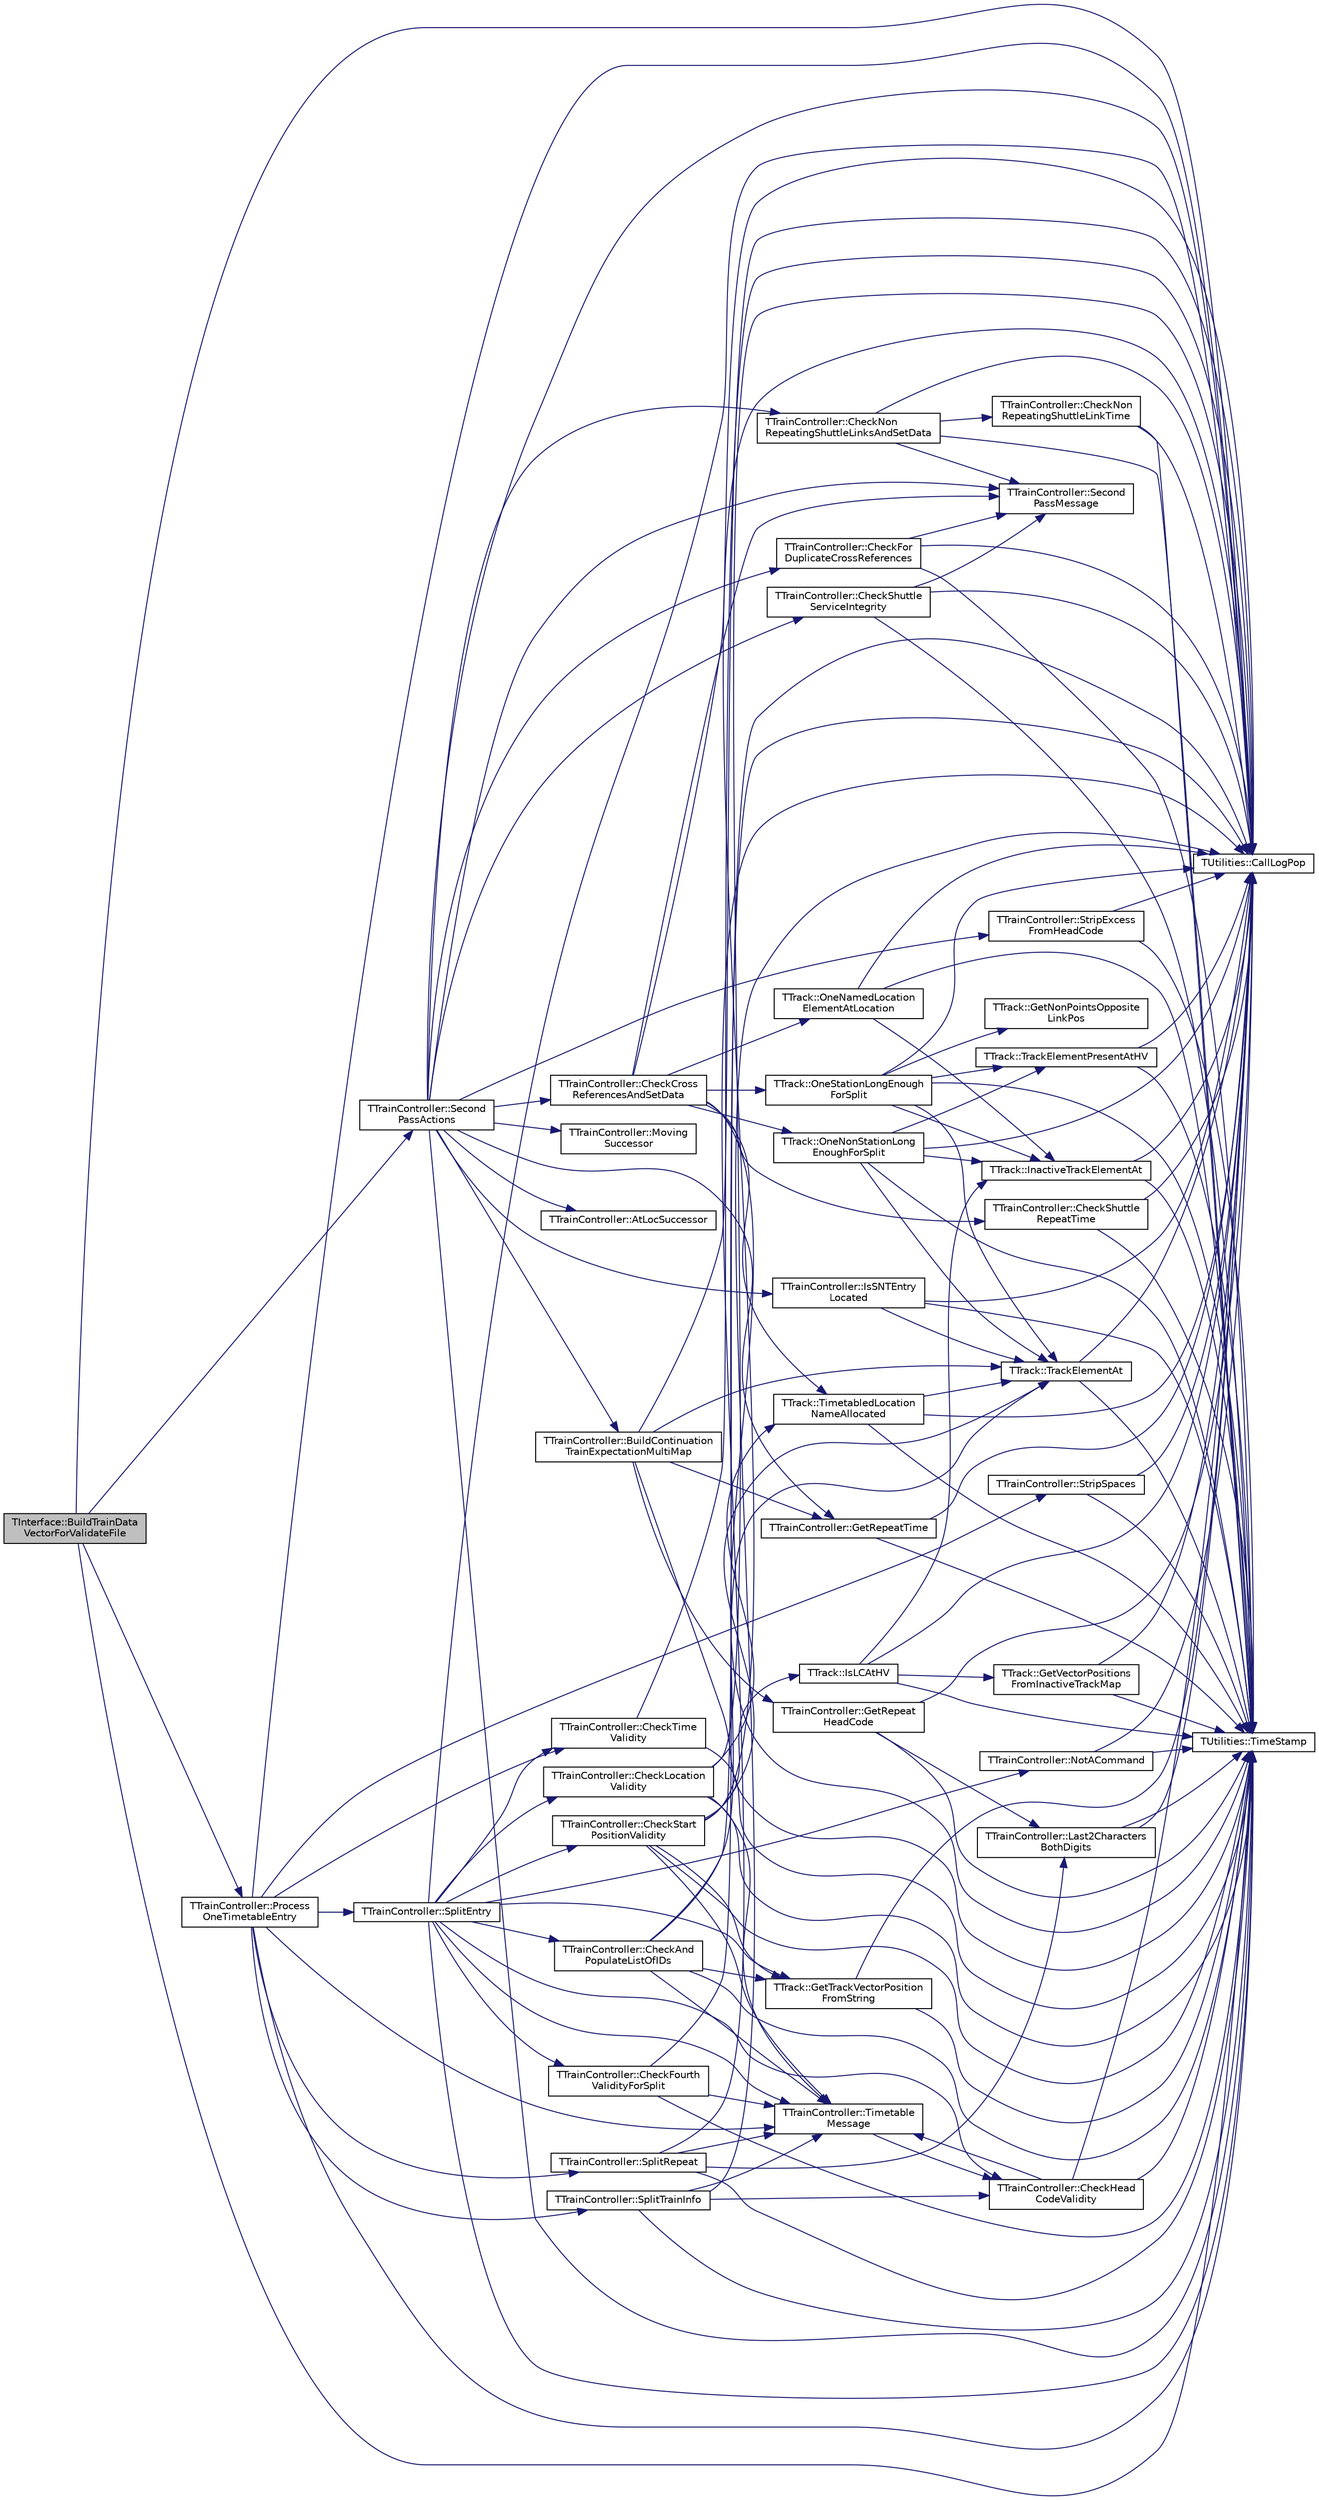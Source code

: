 digraph "TInterface::BuildTrainDataVectorForValidateFile"
{
 // INTERACTIVE_SVG=YES
 // LATEX_PDF_SIZE
  edge [fontname="Helvetica",fontsize="10",labelfontname="Helvetica",labelfontsize="10"];
  node [fontname="Helvetica",fontsize="10",shape=record];
  rankdir="LR";
  Node1 [label="TInterface::BuildTrainData\lVectorForValidateFile",height=0.2,width=0.4,color="black", fillcolor="grey75", style="filled", fontcolor="black",tooltip="Check the integrity of a stored timetable file (either as a stand alone file or within a session file..."];
  Node1 -> Node2 [color="midnightblue",fontsize="10",style="solid",fontname="Helvetica"];
  Node2 [label="TUtilities::CallLogPop",height=0.2,width=0.4,color="black", fillcolor="white", style="filled",URL="$class_t_utilities.html#ae1eddca13cc3c492839e131f40ec21c0",tooltip="pops the last entry off the call stack, throws an error if called when empty"];
  Node1 -> Node3 [color="midnightblue",fontsize="10",style="solid",fontname="Helvetica"];
  Node3 [label="TTrainController::Process\lOneTimetableEntry",height=0.2,width=0.4,color="black", fillcolor="white", style="filled",URL="$class_t_train_controller.html#a83978315803613644ee47b4a23a93497",tooltip="Carry out preliminary (mainly syntax) validity checks on a single timetable service entry and (if Fin..."];
  Node3 -> Node2 [color="midnightblue",fontsize="10",style="solid",fontname="Helvetica"];
  Node3 -> Node4 [color="midnightblue",fontsize="10",style="solid",fontname="Helvetica"];
  Node4 [label="TTrainController::CheckTime\lValidity",height=0.2,width=0.4,color="black", fillcolor="white", style="filled",URL="$class_t_train_controller.html#a523077cf0c9c02c8cb56dab0af9b0e52",tooltip="returns true if the time complies with requirements"];
  Node4 -> Node2 [color="midnightblue",fontsize="10",style="solid",fontname="Helvetica"];
  Node4 -> Node5 [color="midnightblue",fontsize="10",style="solid",fontname="Helvetica"];
  Node5 [label="TUtilities::TimeStamp",height=0.2,width=0.4,color="black", fillcolor="white", style="filled",URL="$class_t_utilities.html#a34bd6bb5305bc29afdf424f6d35a921c",tooltip="creates a string of the form 'hh:mm:ss' for use in call & event logging"];
  Node3 -> Node6 [color="midnightblue",fontsize="10",style="solid",fontname="Helvetica"];
  Node6 [label="TTrainController::SplitEntry",height=0.2,width=0.4,color="black", fillcolor="white", style="filled",URL="$class_t_train_controller.html#a23ca27d36d711136e0529ba8ae4f22f0",tooltip="Parse a single timetable service action, return true for success."];
  Node6 -> Node2 [color="midnightblue",fontsize="10",style="solid",fontname="Helvetica"];
  Node6 -> Node7 [color="midnightblue",fontsize="10",style="solid",fontname="Helvetica"];
  Node7 [label="TTrainController::CheckAnd\lPopulateListOfIDs",height=0.2,width=0.4,color="black", fillcolor="white", style="filled",URL="$class_t_train_controller.html#a3733e089b5f58d8b5e8355298653b53a",tooltip="Used to compile ExitList from a string list of element IDs, returns true for success or gives a messa..."];
  Node7 -> Node2 [color="midnightblue",fontsize="10",style="solid",fontname="Helvetica"];
  Node7 -> Node8 [color="midnightblue",fontsize="10",style="solid",fontname="Helvetica"];
  Node8 [label="TTrack::GetTrackVectorPosition\lFromString",height=0.2,width=0.4,color="black", fillcolor="white", style="filled",URL="$class_t_track.html#a54d3b9daeb9ec0b45b0672e7273bf575",tooltip="Takes the ElementID value (an AnsiString) (e.g. \"8-13\", \"N43-N127\", etc) and returns the correspondin..."];
  Node8 -> Node2 [color="midnightblue",fontsize="10",style="solid",fontname="Helvetica"];
  Node8 -> Node5 [color="midnightblue",fontsize="10",style="solid",fontname="Helvetica"];
  Node7 -> Node5 [color="midnightblue",fontsize="10",style="solid",fontname="Helvetica"];
  Node7 -> Node9 [color="midnightblue",fontsize="10",style="solid",fontname="Helvetica"];
  Node9 [label="TTrainController::Timetable\lMessage",height=0.2,width=0.4,color="black", fillcolor="white", style="filled",URL="$class_t_train_controller.html#a68d2124bc8f7df43e973299e0afb3dcd",tooltip="Sends a message to the user if GiveMessages is true, including ServiceReference (see above) if not nu..."];
  Node9 -> Node10 [color="midnightblue",fontsize="10",style="solid",fontname="Helvetica"];
  Node10 [label="TTrainController::CheckHead\lCodeValidity",height=0.2,width=0.4,color="black", fillcolor="white", style="filled",URL="$class_t_train_controller.html#a1ccd6c8f2c24e7417889e1a91cb9ca2f",tooltip="Returns true if the headcode complies with requirements."];
  Node10 -> Node2 [color="midnightblue",fontsize="10",style="solid",fontname="Helvetica"];
  Node10 -> Node5 [color="midnightblue",fontsize="10",style="solid",fontname="Helvetica"];
  Node10 -> Node9 [color="midnightblue",fontsize="10",style="solid",fontname="Helvetica"];
  Node7 -> Node11 [color="midnightblue",fontsize="10",style="solid",fontname="Helvetica"];
  Node11 [label="TTrack::TrackElementAt",height=0.2,width=0.4,color="black", fillcolor="white", style="filled",URL="$class_t_track.html#ad377e5a1f152f2e89832c0f9bcfd261f",tooltip="A range-checked version of TrackVector.at(At)"];
  Node11 -> Node2 [color="midnightblue",fontsize="10",style="solid",fontname="Helvetica"];
  Node11 -> Node5 [color="midnightblue",fontsize="10",style="solid",fontname="Helvetica"];
  Node6 -> Node12 [color="midnightblue",fontsize="10",style="solid",fontname="Helvetica"];
  Node12 [label="TTrainController::CheckFourth\lValidityForSplit",height=0.2,width=0.4,color="black", fillcolor="white", style="filled",URL="$class_t_train_controller.html#a467a57f250c0c5da6cda29419bba4201",tooltip="Checks fourth segment in timetable for train splits - percentage mass then '-' then percentage power ..."];
  Node12 -> Node2 [color="midnightblue",fontsize="10",style="solid",fontname="Helvetica"];
  Node12 -> Node5 [color="midnightblue",fontsize="10",style="solid",fontname="Helvetica"];
  Node12 -> Node9 [color="midnightblue",fontsize="10",style="solid",fontname="Helvetica"];
  Node6 -> Node10 [color="midnightblue",fontsize="10",style="solid",fontname="Helvetica"];
  Node6 -> Node13 [color="midnightblue",fontsize="10",style="solid",fontname="Helvetica"];
  Node13 [label="TTrainController::CheckLocation\lValidity",height=0.2,width=0.4,color="black", fillcolor="white", style="filled",URL="$class_t_train_controller.html#a1925032d5e41decf4befc07b35521d3c",tooltip="Returns true if the location name complies with requirements."];
  Node13 -> Node2 [color="midnightblue",fontsize="10",style="solid",fontname="Helvetica"];
  Node13 -> Node5 [color="midnightblue",fontsize="10",style="solid",fontname="Helvetica"];
  Node13 -> Node14 [color="midnightblue",fontsize="10",style="solid",fontname="Helvetica"];
  Node14 [label="TTrack::TimetabledLocation\lNameAllocated",height=0.2,width=0.4,color="black", fillcolor="white", style="filled",URL="$class_t_track.html#addd8e149e66c99a295541c9eda13eae4",tooltip="True if a non-empty LocationName found as a timetabled location name i.e. not as a continuation name."];
  Node14 -> Node2 [color="midnightblue",fontsize="10",style="solid",fontname="Helvetica"];
  Node14 -> Node5 [color="midnightblue",fontsize="10",style="solid",fontname="Helvetica"];
  Node14 -> Node11 [color="midnightblue",fontsize="10",style="solid",fontname="Helvetica"];
  Node13 -> Node9 [color="midnightblue",fontsize="10",style="solid",fontname="Helvetica"];
  Node6 -> Node15 [color="midnightblue",fontsize="10",style="solid",fontname="Helvetica"];
  Node15 [label="TTrainController::CheckStart\lPositionValidity",height=0.2,width=0.4,color="black", fillcolor="white", style="filled",URL="$class_t_train_controller.html#a5c9711cc69c8332cf7db5e0b2696ca45",tooltip="A timetable validation function where train starting positions are checked for validity,..."];
  Node15 -> Node2 [color="midnightblue",fontsize="10",style="solid",fontname="Helvetica"];
  Node15 -> Node8 [color="midnightblue",fontsize="10",style="solid",fontname="Helvetica"];
  Node15 -> Node16 [color="midnightblue",fontsize="10",style="solid",fontname="Helvetica"];
  Node16 [label="TTrack::IsLCAtHV",height=0.2,width=0.4,color="black", fillcolor="white", style="filled",URL="$class_t_track.html#a73e781d0ada0b77618b886557f79b115",tooltip="True if a level crossing is found at H & V."];
  Node16 -> Node2 [color="midnightblue",fontsize="10",style="solid",fontname="Helvetica"];
  Node16 -> Node17 [color="midnightblue",fontsize="10",style="solid",fontname="Helvetica"];
  Node17 [label="TTrack::GetVectorPositions\lFromInactiveTrackMap",height=0.2,width=0.4,color="black", fillcolor="white", style="filled",URL="$class_t_track.html#a418966e6fefb71b9d0c9b941197832da",tooltip="Similar to GetVectorPositionFromTrackMap but for inactive elements, a pair is returned because there ..."];
  Node17 -> Node2 [color="midnightblue",fontsize="10",style="solid",fontname="Helvetica"];
  Node17 -> Node5 [color="midnightblue",fontsize="10",style="solid",fontname="Helvetica"];
  Node16 -> Node18 [color="midnightblue",fontsize="10",style="solid",fontname="Helvetica"];
  Node18 [label="TTrack::InactiveTrackElementAt",height=0.2,width=0.4,color="black", fillcolor="white", style="filled",URL="$class_t_track.html#a51f89cf70e94b037f6378cd78003d82b",tooltip="A range-checked version of InactiveTrackVector.at(At)"];
  Node18 -> Node2 [color="midnightblue",fontsize="10",style="solid",fontname="Helvetica"];
  Node18 -> Node5 [color="midnightblue",fontsize="10",style="solid",fontname="Helvetica"];
  Node16 -> Node5 [color="midnightblue",fontsize="10",style="solid",fontname="Helvetica"];
  Node15 -> Node5 [color="midnightblue",fontsize="10",style="solid",fontname="Helvetica"];
  Node15 -> Node9 [color="midnightblue",fontsize="10",style="solid",fontname="Helvetica"];
  Node15 -> Node11 [color="midnightblue",fontsize="10",style="solid",fontname="Helvetica"];
  Node6 -> Node4 [color="midnightblue",fontsize="10",style="solid",fontname="Helvetica"];
  Node6 -> Node8 [color="midnightblue",fontsize="10",style="solid",fontname="Helvetica"];
  Node6 -> Node19 [color="midnightblue",fontsize="10",style="solid",fontname="Helvetica"];
  Node19 [label="TTrainController::NotACommand",height=0.2,width=0.4,color="black", fillcolor="white", style="filled",URL="$class_t_train_controller.html#ae5c9a4b365c46f8b1e58b8fa1613b411",tooltip="Checks whether a piece of text is a command and returns false if it is."];
  Node19 -> Node2 [color="midnightblue",fontsize="10",style="solid",fontname="Helvetica"];
  Node19 -> Node5 [color="midnightblue",fontsize="10",style="solid",fontname="Helvetica"];
  Node6 -> Node5 [color="midnightblue",fontsize="10",style="solid",fontname="Helvetica"];
  Node6 -> Node9 [color="midnightblue",fontsize="10",style="solid",fontname="Helvetica"];
  Node3 -> Node20 [color="midnightblue",fontsize="10",style="solid",fontname="Helvetica"];
  Node20 [label="TTrainController::SplitRepeat",height=0.2,width=0.4,color="black", fillcolor="white", style="filled",URL="$class_t_train_controller.html#a03d63b7579e50c092cca3b5200d9dafb",tooltip="Parse a timetable repeat entry, return true for success."];
  Node20 -> Node2 [color="midnightblue",fontsize="10",style="solid",fontname="Helvetica"];
  Node20 -> Node21 [color="midnightblue",fontsize="10",style="solid",fontname="Helvetica"];
  Node21 [label="TTrainController::Last2Characters\lBothDigits",height=0.2,width=0.4,color="black", fillcolor="white", style="filled",URL="$class_t_train_controller.html#a6fc210d266e7672ccc648c0a9ab4e542",tooltip="Checks the last two characters in HeadCode and returns true if both are digits."];
  Node21 -> Node2 [color="midnightblue",fontsize="10",style="solid",fontname="Helvetica"];
  Node21 -> Node5 [color="midnightblue",fontsize="10",style="solid",fontname="Helvetica"];
  Node20 -> Node5 [color="midnightblue",fontsize="10",style="solid",fontname="Helvetica"];
  Node20 -> Node9 [color="midnightblue",fontsize="10",style="solid",fontname="Helvetica"];
  Node3 -> Node22 [color="midnightblue",fontsize="10",style="solid",fontname="Helvetica"];
  Node22 [label="TTrainController::SplitTrainInfo",height=0.2,width=0.4,color="black", fillcolor="white", style="filled",URL="$class_t_train_controller.html#a53410afbc9dd5e8c2cd4a443bfb01034",tooltip="Parse a train information entry, return true for success; PowerAtRail changed to double& from int& at..."];
  Node22 -> Node2 [color="midnightblue",fontsize="10",style="solid",fontname="Helvetica"];
  Node22 -> Node10 [color="midnightblue",fontsize="10",style="solid",fontname="Helvetica"];
  Node22 -> Node5 [color="midnightblue",fontsize="10",style="solid",fontname="Helvetica"];
  Node22 -> Node9 [color="midnightblue",fontsize="10",style="solid",fontname="Helvetica"];
  Node3 -> Node23 [color="midnightblue",fontsize="10",style="solid",fontname="Helvetica"];
  Node23 [label="TTrainController::StripSpaces",height=0.2,width=0.4,color="black", fillcolor="white", style="filled",URL="$class_t_train_controller.html#ab0481dd8db0f3f99811f2cdc5b5dfd32",tooltip="Strip both leading and trailing spaces at ends of Input and spaces before and after all commas and se..."];
  Node23 -> Node2 [color="midnightblue",fontsize="10",style="solid",fontname="Helvetica"];
  Node23 -> Node5 [color="midnightblue",fontsize="10",style="solid",fontname="Helvetica"];
  Node3 -> Node5 [color="midnightblue",fontsize="10",style="solid",fontname="Helvetica"];
  Node3 -> Node9 [color="midnightblue",fontsize="10",style="solid",fontname="Helvetica"];
  Node1 -> Node24 [color="midnightblue",fontsize="10",style="solid",fontname="Helvetica"];
  Node24 [label="TTrainController::Second\lPassActions",height=0.2,width=0.4,color="black", fillcolor="white", style="filled",URL="$class_t_train_controller.html#af52f0033d498268c871980c17a8ddf36",tooltip="Carry out further detailed timetable consistency checks, return true for success."];
  Node24 -> Node25 [color="midnightblue",fontsize="10",style="solid",fontname="Helvetica"];
  Node25 [label="TTrainController::AtLocSuccessor",height=0.2,width=0.4,color="black", fillcolor="white", style="filled",URL="$class_t_train_controller.html#a7fbe0dc297130da79bcfa3503c6c51c1",tooltip="A shorthand function that returns true if the successor to a given timetable action command should be..."];
  Node24 -> Node26 [color="midnightblue",fontsize="10",style="solid",fontname="Helvetica"];
  Node26 [label="TTrainController::BuildContinuation\lTrainExpectationMultiMap",height=0.2,width=0.4,color="black", fillcolor="white", style="filled",URL="$class_t_train_controller.html#a0445987b1a355de3aef2c21b66d1ed8b",tooltip="populate the ContinuationTrainExpectationMultiMap during timetable loading"];
  Node26 -> Node2 [color="midnightblue",fontsize="10",style="solid",fontname="Helvetica"];
  Node26 -> Node27 [color="midnightblue",fontsize="10",style="solid",fontname="Helvetica"];
  Node27 [label="TTrainController::GetRepeat\lHeadCode",height=0.2,width=0.4,color="black", fillcolor="white", style="filled",URL="$class_t_train_controller.html#afb0e8fd36435809350cb323ab9fe2213",tooltip="Return the service headcode for the repeat service."];
  Node27 -> Node2 [color="midnightblue",fontsize="10",style="solid",fontname="Helvetica"];
  Node27 -> Node21 [color="midnightblue",fontsize="10",style="solid",fontname="Helvetica"];
  Node27 -> Node5 [color="midnightblue",fontsize="10",style="solid",fontname="Helvetica"];
  Node26 -> Node28 [color="midnightblue",fontsize="10",style="solid",fontname="Helvetica"];
  Node28 [label="TTrainController::GetRepeatTime",height=0.2,width=0.4,color="black", fillcolor="white", style="filled",URL="$class_t_train_controller.html#a435ef46f062904e85ae9792faaecdcf7",tooltip="Return the repeating service time."];
  Node28 -> Node2 [color="midnightblue",fontsize="10",style="solid",fontname="Helvetica"];
  Node28 -> Node5 [color="midnightblue",fontsize="10",style="solid",fontname="Helvetica"];
  Node26 -> Node5 [color="midnightblue",fontsize="10",style="solid",fontname="Helvetica"];
  Node26 -> Node11 [color="midnightblue",fontsize="10",style="solid",fontname="Helvetica"];
  Node24 -> Node2 [color="midnightblue",fontsize="10",style="solid",fontname="Helvetica"];
  Node24 -> Node29 [color="midnightblue",fontsize="10",style="solid",fontname="Helvetica"];
  Node29 [label="TTrainController::CheckCross\lReferencesAndSetData",height=0.2,width=0.4,color="black", fillcolor="white", style="filled",URL="$class_t_train_controller.html#a36581d2c8663849c6d19b65542c8fa4c",tooltip="A timetable validation function where all service cross references are checked for validity and set p..."];
  Node29 -> Node2 [color="midnightblue",fontsize="10",style="solid",fontname="Helvetica"];
  Node29 -> Node30 [color="midnightblue",fontsize="10",style="solid",fontname="Helvetica"];
  Node30 [label="TTrainController::CheckShuttle\lRepeatTime",height=0.2,width=0.4,color="black", fillcolor="white", style="filled",URL="$class_t_train_controller.html#afe4a83b3b7ba6daa955ce5617d509d51",tooltip="Check that shuttle link services have consistent times, true for success."];
  Node30 -> Node2 [color="midnightblue",fontsize="10",style="solid",fontname="Helvetica"];
  Node30 -> Node5 [color="midnightblue",fontsize="10",style="solid",fontname="Helvetica"];
  Node29 -> Node31 [color="midnightblue",fontsize="10",style="solid",fontname="Helvetica"];
  Node31 [label="TTrack::OneNamedLocation\lElementAtLocation",height=0.2,width=0.4,color="black", fillcolor="white", style="filled",URL="$class_t_track.html#a7eba939947b4c035a191ecaaf1b0bb9a",tooltip="True if there is at least one named location element with name 'LocationName', used in timetable inte..."];
  Node31 -> Node2 [color="midnightblue",fontsize="10",style="solid",fontname="Helvetica"];
  Node31 -> Node18 [color="midnightblue",fontsize="10",style="solid",fontname="Helvetica"];
  Node31 -> Node5 [color="midnightblue",fontsize="10",style="solid",fontname="Helvetica"];
  Node29 -> Node32 [color="midnightblue",fontsize="10",style="solid",fontname="Helvetica"];
  Node32 [label="TTrack::OneNonStationLong\lEnoughForSplit",height=0.2,width=0.4,color="black", fillcolor="white", style="filled",URL="$class_t_track.html#af05aab9136551763f221773cda241ba5",tooltip="As below but here allow points & crossovers."];
  Node32 -> Node2 [color="midnightblue",fontsize="10",style="solid",fontname="Helvetica"];
  Node32 -> Node18 [color="midnightblue",fontsize="10",style="solid",fontname="Helvetica"];
  Node32 -> Node5 [color="midnightblue",fontsize="10",style="solid",fontname="Helvetica"];
  Node32 -> Node11 [color="midnightblue",fontsize="10",style="solid",fontname="Helvetica"];
  Node32 -> Node33 [color="midnightblue",fontsize="10",style="solid",fontname="Helvetica"];
  Node33 [label="TTrack::TrackElementPresentAtHV",height=0.2,width=0.4,color="black", fillcolor="white", style="filled",URL="$class_t_track.html#a1c808ac52b6e5e7081273916ce458638",tooltip="New at v1.2.0; true if a track element present (not inactive elements - see InactiveTrackElementPrese..."];
  Node33 -> Node2 [color="midnightblue",fontsize="10",style="solid",fontname="Helvetica"];
  Node33 -> Node5 [color="midnightblue",fontsize="10",style="solid",fontname="Helvetica"];
  Node29 -> Node34 [color="midnightblue",fontsize="10",style="solid",fontname="Helvetica"];
  Node34 [label="TTrack::OneStationLongEnough\lForSplit",height=0.2,width=0.4,color="black", fillcolor="white", style="filled",URL="$class_t_track.html#a16dbc5b1b3898d70218cf52e52434bb6",tooltip=" "];
  Node34 -> Node2 [color="midnightblue",fontsize="10",style="solid",fontname="Helvetica"];
  Node34 -> Node35 [color="midnightblue",fontsize="10",style="solid",fontname="Helvetica"];
  Node35 [label="TTrack::GetNonPointsOpposite\lLinkPos",height=0.2,width=0.4,color="black", fillcolor="white", style="filled",URL="$class_t_track.html#aeb515d40cb9b08ed55ce877ffdbc51a5",tooltip="Return the corresponding link position (track always occupies either links 0 & 1 or 2 & 3)"];
  Node34 -> Node18 [color="midnightblue",fontsize="10",style="solid",fontname="Helvetica"];
  Node34 -> Node5 [color="midnightblue",fontsize="10",style="solid",fontname="Helvetica"];
  Node34 -> Node11 [color="midnightblue",fontsize="10",style="solid",fontname="Helvetica"];
  Node34 -> Node33 [color="midnightblue",fontsize="10",style="solid",fontname="Helvetica"];
  Node29 -> Node36 [color="midnightblue",fontsize="10",style="solid",fontname="Helvetica"];
  Node36 [label="TTrainController::Second\lPassMessage",height=0.2,width=0.4,color="black", fillcolor="white", style="filled",URL="$class_t_train_controller.html#a8df4599a1ae95093241fb707711af894",tooltip="Give a user message during timetable integrity checking if GiveMessages is true, ignore if false."];
  Node29 -> Node5 [color="midnightblue",fontsize="10",style="solid",fontname="Helvetica"];
  Node29 -> Node14 [color="midnightblue",fontsize="10",style="solid",fontname="Helvetica"];
  Node24 -> Node37 [color="midnightblue",fontsize="10",style="solid",fontname="Helvetica"];
  Node37 [label="TTrainController::CheckFor\lDuplicateCrossReferences",height=0.2,width=0.4,color="black", fillcolor="white", style="filled",URL="$class_t_train_controller.html#a232adcf919e3d70f2fc0cdc4d3bb2ee4",tooltip="A timetable validation function where referenced services are checked for uniqueness,..."];
  Node37 -> Node2 [color="midnightblue",fontsize="10",style="solid",fontname="Helvetica"];
  Node37 -> Node36 [color="midnightblue",fontsize="10",style="solid",fontname="Helvetica"];
  Node37 -> Node5 [color="midnightblue",fontsize="10",style="solid",fontname="Helvetica"];
  Node24 -> Node38 [color="midnightblue",fontsize="10",style="solid",fontname="Helvetica"];
  Node38 [label="TTrainController::CheckNon\lRepeatingShuttleLinksAndSetData",height=0.2,width=0.4,color="black", fillcolor="white", style="filled",URL="$class_t_train_controller.html#a4cdce30df4c8a8ba732d1c91011d921b",tooltip="A timetable validation function where cross references are checked for validity for non-repeating shu..."];
  Node38 -> Node2 [color="midnightblue",fontsize="10",style="solid",fontname="Helvetica"];
  Node38 -> Node39 [color="midnightblue",fontsize="10",style="solid",fontname="Helvetica"];
  Node39 [label="TTrainController::CheckNon\lRepeatingShuttleLinkTime",height=0.2,width=0.4,color="black", fillcolor="white", style="filled",URL="$class_t_train_controller.html#a45168500acc985a1573602e0c00a0d9a",tooltip="The forward train is the finish shuttle entry 'Fns-sh', the reverse (new non-repeating service) time ..."];
  Node39 -> Node2 [color="midnightblue",fontsize="10",style="solid",fontname="Helvetica"];
  Node39 -> Node5 [color="midnightblue",fontsize="10",style="solid",fontname="Helvetica"];
  Node38 -> Node36 [color="midnightblue",fontsize="10",style="solid",fontname="Helvetica"];
  Node38 -> Node5 [color="midnightblue",fontsize="10",style="solid",fontname="Helvetica"];
  Node24 -> Node40 [color="midnightblue",fontsize="10",style="solid",fontname="Helvetica"];
  Node40 [label="TTrainController::CheckShuttle\lServiceIntegrity",height=0.2,width=0.4,color="black", fillcolor="white", style="filled",URL="$class_t_train_controller.html#a161fe7b4bbf101fc0a3f7eadd3aff9ca",tooltip="Check that each shuttle service ends either in Fns or Fxx-sh (though a single service can't end in Fx..."];
  Node40 -> Node2 [color="midnightblue",fontsize="10",style="solid",fontname="Helvetica"];
  Node40 -> Node36 [color="midnightblue",fontsize="10",style="solid",fontname="Helvetica"];
  Node40 -> Node5 [color="midnightblue",fontsize="10",style="solid",fontname="Helvetica"];
  Node24 -> Node28 [color="midnightblue",fontsize="10",style="solid",fontname="Helvetica"];
  Node24 -> Node41 [color="midnightblue",fontsize="10",style="solid",fontname="Helvetica"];
  Node41 [label="TTrainController::IsSNTEntry\lLocated",height=0.2,width=0.4,color="black", fillcolor="white", style="filled",URL="$class_t_train_controller.html#a61cdbf0085d24c76aa84e7d5e1d11ead",tooltip="New trains introduced with 'Snt' may be at a timetabled location or elsewhere. This function checks a..."];
  Node41 -> Node2 [color="midnightblue",fontsize="10",style="solid",fontname="Helvetica"];
  Node41 -> Node5 [color="midnightblue",fontsize="10",style="solid",fontname="Helvetica"];
  Node41 -> Node11 [color="midnightblue",fontsize="10",style="solid",fontname="Helvetica"];
  Node24 -> Node42 [color="midnightblue",fontsize="10",style="solid",fontname="Helvetica"];
  Node42 [label="TTrainController::Moving\lSuccessor",height=0.2,width=0.4,color="black", fillcolor="white", style="filled",URL="$class_t_train_controller.html#ae6c929171fa673b87e68694e6f48985d",tooltip="A shorthand function that returns true if the successor to a given timetable action command should be..."];
  Node24 -> Node36 [color="midnightblue",fontsize="10",style="solid",fontname="Helvetica"];
  Node24 -> Node43 [color="midnightblue",fontsize="10",style="solid",fontname="Helvetica"];
  Node43 [label="TTrainController::StripExcess\lFromHeadCode",height=0.2,width=0.4,color="black", fillcolor="white", style="filled",URL="$class_t_train_controller.html#ac47f05f3d0baaf235c430b631c6fd1ad",tooltip="change an extended headcode to an ordinary 4 character headcode"];
  Node43 -> Node2 [color="midnightblue",fontsize="10",style="solid",fontname="Helvetica"];
  Node43 -> Node5 [color="midnightblue",fontsize="10",style="solid",fontname="Helvetica"];
  Node24 -> Node5 [color="midnightblue",fontsize="10",style="solid",fontname="Helvetica"];
  Node1 -> Node5 [color="midnightblue",fontsize="10",style="solid",fontname="Helvetica"];
}

